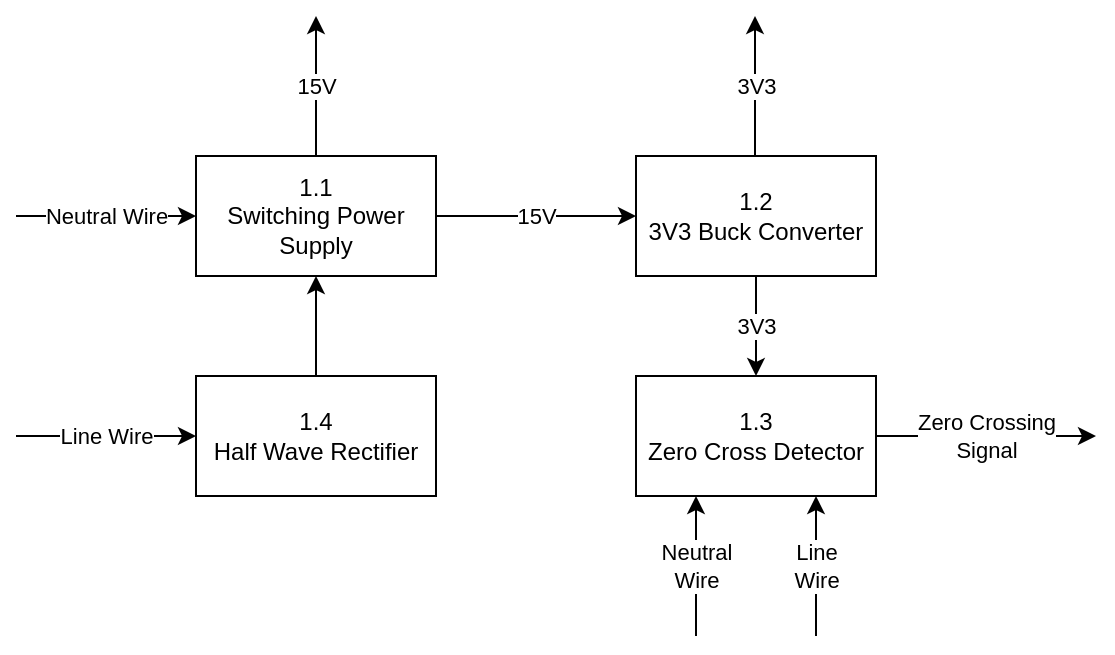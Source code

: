 <mxfile version="15.6.8" type="device"><diagram id="5ZMTeDV-LB0yufCjv5WW" name="Page-1"><mxGraphModel dx="774" dy="465" grid="1" gridSize="10" guides="1" tooltips="1" connect="1" arrows="1" fold="1" page="1" pageScale="1" pageWidth="827" pageHeight="1169" math="0" shadow="0"><root><mxCell id="0"/><mxCell id="1" parent="0"/><mxCell id="R2pv8jdrpXuw8rvPUPEd-1" value="1.1&lt;br&gt;Switching Power Supply" style="rounded=0;whiteSpace=wrap;html=1;" vertex="1" parent="1"><mxGeometry x="220" y="100" width="120" height="60" as="geometry"/></mxCell><mxCell id="R2pv8jdrpXuw8rvPUPEd-2" value="1.2&lt;br&gt;3V3 Buck Converter" style="whiteSpace=wrap;html=1;" vertex="1" parent="1"><mxGeometry x="440" y="100" width="120" height="60" as="geometry"/></mxCell><mxCell id="R2pv8jdrpXuw8rvPUPEd-3" value="1.3&lt;br&gt;Zero Cross Detector" style="whiteSpace=wrap;html=1;" vertex="1" parent="1"><mxGeometry x="440" y="210" width="120" height="60" as="geometry"/></mxCell><mxCell id="R2pv8jdrpXuw8rvPUPEd-4" value="1.4&lt;br&gt;Half Wave Rectifier" style="whiteSpace=wrap;html=1;" vertex="1" parent="1"><mxGeometry x="220" y="210" width="120" height="60" as="geometry"/></mxCell><mxCell id="R2pv8jdrpXuw8rvPUPEd-5" value="15V" style="endArrow=classic;html=1;rounded=0;exitX=1;exitY=0.5;exitDx=0;exitDy=0;entryX=0;entryY=0.5;entryDx=0;entryDy=0;" edge="1" parent="1" source="R2pv8jdrpXuw8rvPUPEd-1" target="R2pv8jdrpXuw8rvPUPEd-2"><mxGeometry width="50" height="50" relative="1" as="geometry"><mxPoint x="390" y="230" as="sourcePoint"/><mxPoint x="440" y="180" as="targetPoint"/></mxGeometry></mxCell><mxCell id="R2pv8jdrpXuw8rvPUPEd-8" value="Line&lt;br&gt;Wire" style="endArrow=classic;html=1;rounded=0;entryX=0.75;entryY=1;entryDx=0;entryDy=0;" edge="1" parent="1" target="R2pv8jdrpXuw8rvPUPEd-3"><mxGeometry width="50" height="50" relative="1" as="geometry"><mxPoint x="530" y="340" as="sourcePoint"/><mxPoint x="660" y="350" as="targetPoint"/></mxGeometry></mxCell><mxCell id="R2pv8jdrpXuw8rvPUPEd-9" value="Neutral&lt;br&gt;Wire" style="endArrow=classic;html=1;rounded=0;entryX=0.25;entryY=1;entryDx=0;entryDy=0;" edge="1" parent="1" target="R2pv8jdrpXuw8rvPUPEd-3"><mxGeometry width="50" height="50" relative="1" as="geometry"><mxPoint x="470" y="340" as="sourcePoint"/><mxPoint x="470" y="280" as="targetPoint"/></mxGeometry></mxCell><mxCell id="R2pv8jdrpXuw8rvPUPEd-13" value="Neutral Wire" style="endArrow=classic;html=1;rounded=0;entryX=0;entryY=0.5;entryDx=0;entryDy=0;" edge="1" parent="1" target="R2pv8jdrpXuw8rvPUPEd-1"><mxGeometry width="50" height="50" relative="1" as="geometry"><mxPoint x="130" y="130" as="sourcePoint"/><mxPoint x="440" y="160" as="targetPoint"/></mxGeometry></mxCell><mxCell id="R2pv8jdrpXuw8rvPUPEd-14" value="Line Wire" style="endArrow=classic;html=1;rounded=0;entryX=0;entryY=0.5;entryDx=0;entryDy=0;" edge="1" parent="1" target="R2pv8jdrpXuw8rvPUPEd-4"><mxGeometry width="50" height="50" relative="1" as="geometry"><mxPoint x="130" y="240" as="sourcePoint"/><mxPoint x="440" y="160" as="targetPoint"/></mxGeometry></mxCell><mxCell id="R2pv8jdrpXuw8rvPUPEd-15" value="" style="endArrow=classic;html=1;rounded=0;entryX=0.5;entryY=1;entryDx=0;entryDy=0;exitX=0.5;exitY=0;exitDx=0;exitDy=0;" edge="1" parent="1" source="R2pv8jdrpXuw8rvPUPEd-4" target="R2pv8jdrpXuw8rvPUPEd-1"><mxGeometry width="50" height="50" relative="1" as="geometry"><mxPoint x="390" y="210" as="sourcePoint"/><mxPoint x="440" y="160" as="targetPoint"/></mxGeometry></mxCell><mxCell id="R2pv8jdrpXuw8rvPUPEd-16" value="Zero Crossing&lt;br&gt;Signal" style="endArrow=classic;html=1;rounded=0;exitX=1;exitY=0.5;exitDx=0;exitDy=0;" edge="1" parent="1" source="R2pv8jdrpXuw8rvPUPEd-3"><mxGeometry width="50" height="50" relative="1" as="geometry"><mxPoint x="390" y="210" as="sourcePoint"/><mxPoint x="670" y="240" as="targetPoint"/></mxGeometry></mxCell><mxCell id="R2pv8jdrpXuw8rvPUPEd-17" value="15V" style="endArrow=classic;html=1;rounded=0;exitX=0.5;exitY=0;exitDx=0;exitDy=0;" edge="1" parent="1" source="R2pv8jdrpXuw8rvPUPEd-1"><mxGeometry width="50" height="50" relative="1" as="geometry"><mxPoint x="390" y="210" as="sourcePoint"/><mxPoint x="280" y="30" as="targetPoint"/></mxGeometry></mxCell><mxCell id="R2pv8jdrpXuw8rvPUPEd-19" value="3V3" style="endArrow=classic;html=1;rounded=0;entryX=0.5;entryY=0;entryDx=0;entryDy=0;exitX=0.5;exitY=1;exitDx=0;exitDy=0;" edge="1" parent="1" source="R2pv8jdrpXuw8rvPUPEd-2" target="R2pv8jdrpXuw8rvPUPEd-3"><mxGeometry width="50" height="50" relative="1" as="geometry"><mxPoint x="390" y="210" as="sourcePoint"/><mxPoint x="440" y="160" as="targetPoint"/></mxGeometry></mxCell><mxCell id="R2pv8jdrpXuw8rvPUPEd-21" value="3V3" style="endArrow=classic;html=1;rounded=0;exitX=0.5;exitY=0;exitDx=0;exitDy=0;" edge="1" parent="1"><mxGeometry width="50" height="50" relative="1" as="geometry"><mxPoint x="499.5" y="100" as="sourcePoint"/><mxPoint x="499.5" y="30" as="targetPoint"/></mxGeometry></mxCell></root></mxGraphModel></diagram></mxfile>